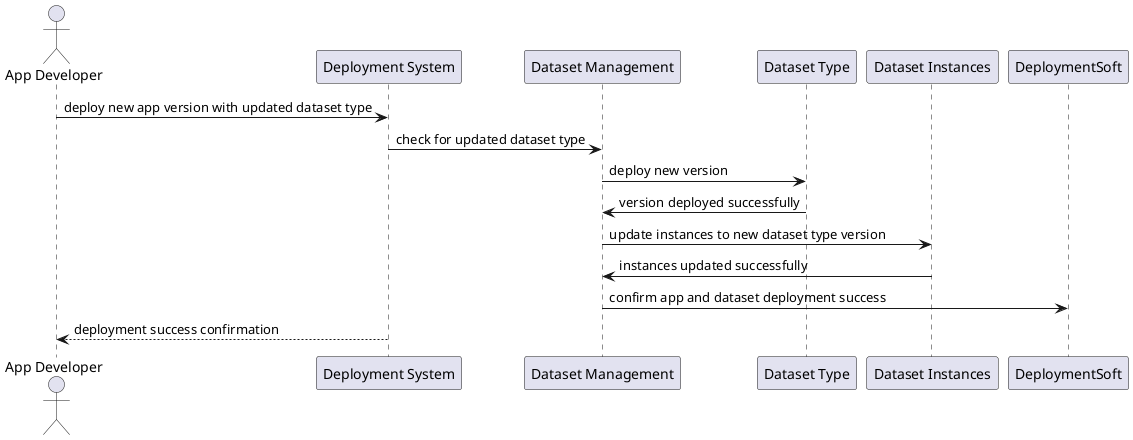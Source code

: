 @startuml
actor AppDeveloper as "App Developer"
participant DeploymentSystem as "Deployment System"
participant DatasetManagement as "Dataset Management"
participant DatasetType as "Dataset Type"
participant DatasetInstances as "Dataset Instances"

AppDeveloper -> DeploymentSystem : deploy new app version with updated dataset type
DeploymentSystem -> DatasetManagement : check for updated dataset type
DatasetManagement -> DatasetType : deploy new version
DatasetType -> DatasetManagement : version deployed successfully
DatasetManagement -> DatasetInstances : update instances to new dataset type version
DatasetInstances -> DatasetManagement : instances updated successfully
DatasetManagement -> DeploymentSoft : confirm app and dataset deployment success
DeploymentSystem --> AppDeveloper : deployment success confirmation
@enduml
